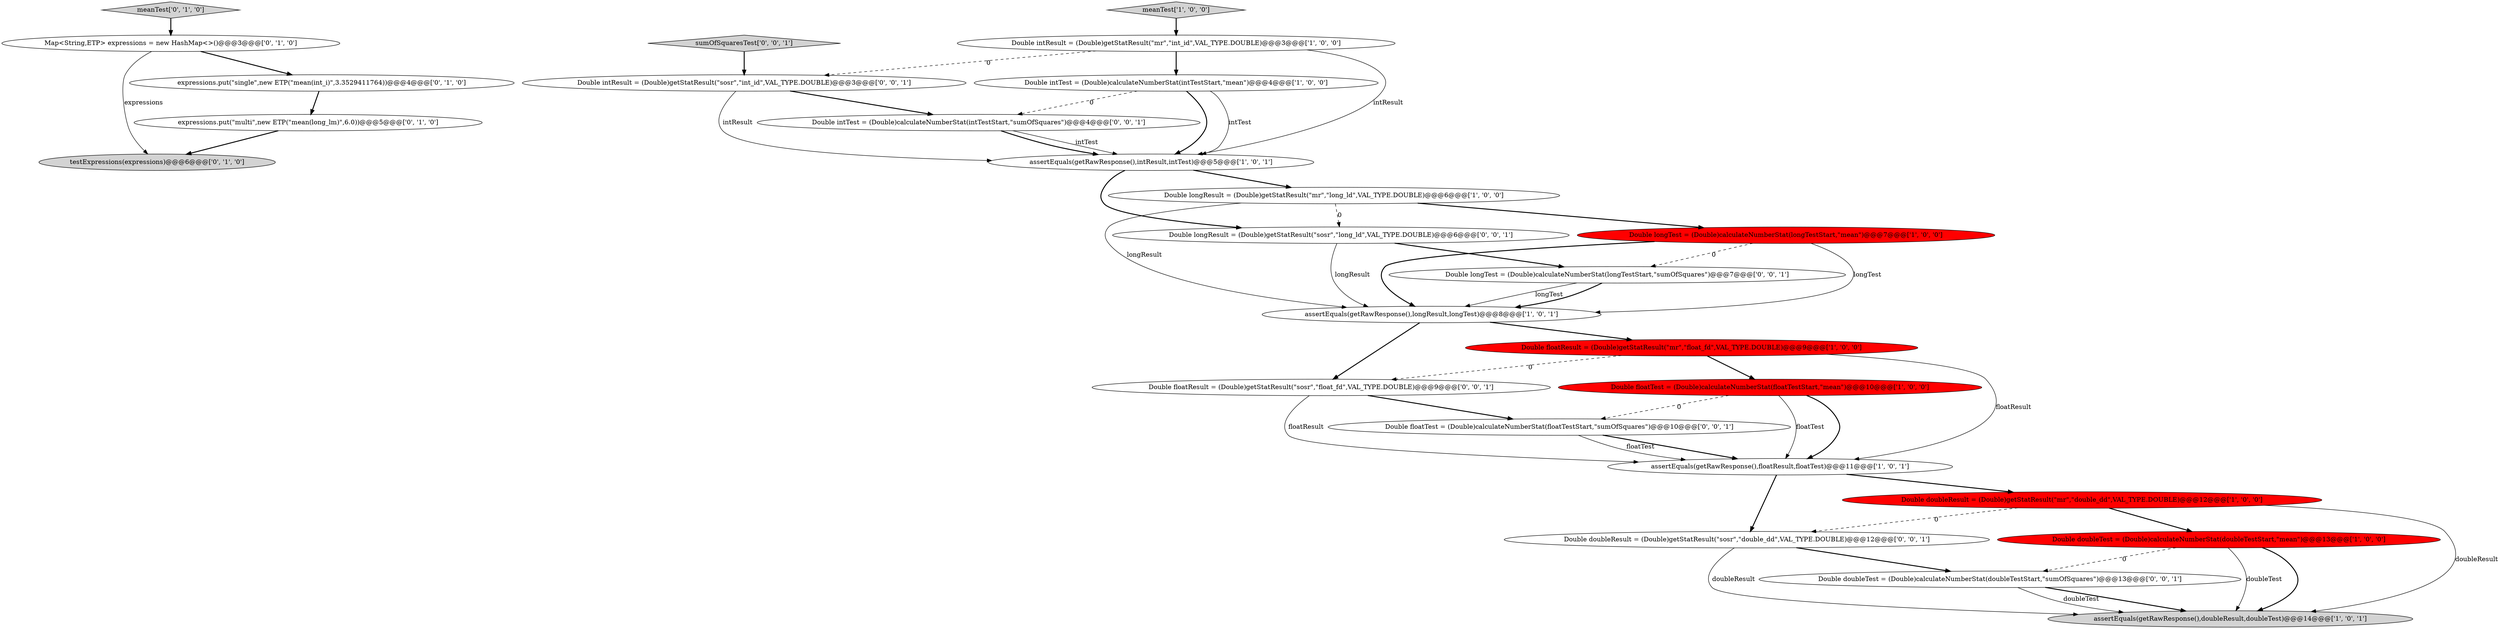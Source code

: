 digraph {
17 [style = filled, label = "testExpressions(expressions)@@@6@@@['0', '1', '0']", fillcolor = lightgray, shape = ellipse image = "AAA0AAABBB2BBB"];
23 [style = filled, label = "Double floatResult = (Double)getStatResult(\"sosr\",\"float_fd\",VAL_TYPE.DOUBLE)@@@9@@@['0', '0', '1']", fillcolor = white, shape = ellipse image = "AAA0AAABBB3BBB"];
6 [style = filled, label = "assertEquals(getRawResponse(),doubleResult,doubleTest)@@@14@@@['1', '0', '1']", fillcolor = lightgray, shape = ellipse image = "AAA0AAABBB1BBB"];
24 [style = filled, label = "Double doubleResult = (Double)getStatResult(\"sosr\",\"double_dd\",VAL_TYPE.DOUBLE)@@@12@@@['0', '0', '1']", fillcolor = white, shape = ellipse image = "AAA0AAABBB3BBB"];
21 [style = filled, label = "sumOfSquaresTest['0', '0', '1']", fillcolor = lightgray, shape = diamond image = "AAA0AAABBB3BBB"];
18 [style = filled, label = "Double doubleTest = (Double)calculateNumberStat(doubleTestStart,\"sumOfSquares\")@@@13@@@['0', '0', '1']", fillcolor = white, shape = ellipse image = "AAA0AAABBB3BBB"];
8 [style = filled, label = "assertEquals(getRawResponse(),intResult,intTest)@@@5@@@['1', '0', '1']", fillcolor = white, shape = ellipse image = "AAA0AAABBB1BBB"];
14 [style = filled, label = "expressions.put(\"single\",new ETP(\"mean(int_i)\",3.3529411764))@@@4@@@['0', '1', '0']", fillcolor = white, shape = ellipse image = "AAA0AAABBB2BBB"];
12 [style = filled, label = "Double doubleResult = (Double)getStatResult(\"mr\",\"double_dd\",VAL_TYPE.DOUBLE)@@@12@@@['1', '0', '0']", fillcolor = red, shape = ellipse image = "AAA1AAABBB1BBB"];
22 [style = filled, label = "Double intTest = (Double)calculateNumberStat(intTestStart,\"sumOfSquares\")@@@4@@@['0', '0', '1']", fillcolor = white, shape = ellipse image = "AAA0AAABBB3BBB"];
5 [style = filled, label = "Double doubleTest = (Double)calculateNumberStat(doubleTestStart,\"mean\")@@@13@@@['1', '0', '0']", fillcolor = red, shape = ellipse image = "AAA1AAABBB1BBB"];
13 [style = filled, label = "expressions.put(\"multi\",new ETP(\"mean(long_lm)\",6.0))@@@5@@@['0', '1', '0']", fillcolor = white, shape = ellipse image = "AAA0AAABBB2BBB"];
19 [style = filled, label = "Double longResult = (Double)getStatResult(\"sosr\",\"long_ld\",VAL_TYPE.DOUBLE)@@@6@@@['0', '0', '1']", fillcolor = white, shape = ellipse image = "AAA0AAABBB3BBB"];
2 [style = filled, label = "Double longResult = (Double)getStatResult(\"mr\",\"long_ld\",VAL_TYPE.DOUBLE)@@@6@@@['1', '0', '0']", fillcolor = white, shape = ellipse image = "AAA0AAABBB1BBB"];
1 [style = filled, label = "meanTest['1', '0', '0']", fillcolor = lightgray, shape = diamond image = "AAA0AAABBB1BBB"];
7 [style = filled, label = "Double floatResult = (Double)getStatResult(\"mr\",\"float_fd\",VAL_TYPE.DOUBLE)@@@9@@@['1', '0', '0']", fillcolor = red, shape = ellipse image = "AAA1AAABBB1BBB"];
9 [style = filled, label = "Double longTest = (Double)calculateNumberStat(longTestStart,\"mean\")@@@7@@@['1', '0', '0']", fillcolor = red, shape = ellipse image = "AAA1AAABBB1BBB"];
3 [style = filled, label = "Double intResult = (Double)getStatResult(\"mr\",\"int_id\",VAL_TYPE.DOUBLE)@@@3@@@['1', '0', '0']", fillcolor = white, shape = ellipse image = "AAA0AAABBB1BBB"];
4 [style = filled, label = "assertEquals(getRawResponse(),floatResult,floatTest)@@@11@@@['1', '0', '1']", fillcolor = white, shape = ellipse image = "AAA0AAABBB1BBB"];
20 [style = filled, label = "Double intResult = (Double)getStatResult(\"sosr\",\"int_id\",VAL_TYPE.DOUBLE)@@@3@@@['0', '0', '1']", fillcolor = white, shape = ellipse image = "AAA0AAABBB3BBB"];
26 [style = filled, label = "Double floatTest = (Double)calculateNumberStat(floatTestStart,\"sumOfSquares\")@@@10@@@['0', '0', '1']", fillcolor = white, shape = ellipse image = "AAA0AAABBB3BBB"];
0 [style = filled, label = "Double floatTest = (Double)calculateNumberStat(floatTestStart,\"mean\")@@@10@@@['1', '0', '0']", fillcolor = red, shape = ellipse image = "AAA1AAABBB1BBB"];
10 [style = filled, label = "Double intTest = (Double)calculateNumberStat(intTestStart,\"mean\")@@@4@@@['1', '0', '0']", fillcolor = white, shape = ellipse image = "AAA0AAABBB1BBB"];
11 [style = filled, label = "assertEquals(getRawResponse(),longResult,longTest)@@@8@@@['1', '0', '1']", fillcolor = white, shape = ellipse image = "AAA0AAABBB1BBB"];
15 [style = filled, label = "meanTest['0', '1', '0']", fillcolor = lightgray, shape = diamond image = "AAA0AAABBB2BBB"];
16 [style = filled, label = "Map<String,ETP> expressions = new HashMap<>()@@@3@@@['0', '1', '0']", fillcolor = white, shape = ellipse image = "AAA0AAABBB2BBB"];
25 [style = filled, label = "Double longTest = (Double)calculateNumberStat(longTestStart,\"sumOfSquares\")@@@7@@@['0', '0', '1']", fillcolor = white, shape = ellipse image = "AAA0AAABBB3BBB"];
2->19 [style = dashed, label="0"];
4->24 [style = bold, label=""];
7->23 [style = dashed, label="0"];
3->8 [style = solid, label="intResult"];
9->11 [style = bold, label=""];
12->5 [style = bold, label=""];
22->8 [style = solid, label="intTest"];
8->19 [style = bold, label=""];
25->11 [style = solid, label="longTest"];
12->6 [style = solid, label="doubleResult"];
1->3 [style = bold, label=""];
23->26 [style = bold, label=""];
10->8 [style = solid, label="intTest"];
7->0 [style = bold, label=""];
0->26 [style = dashed, label="0"];
2->9 [style = bold, label=""];
10->22 [style = dashed, label="0"];
23->4 [style = solid, label="floatResult"];
15->16 [style = bold, label=""];
5->18 [style = dashed, label="0"];
26->4 [style = bold, label=""];
24->18 [style = bold, label=""];
26->4 [style = solid, label="floatTest"];
19->25 [style = bold, label=""];
20->22 [style = bold, label=""];
22->8 [style = bold, label=""];
3->10 [style = bold, label=""];
13->17 [style = bold, label=""];
21->20 [style = bold, label=""];
5->6 [style = bold, label=""];
10->8 [style = bold, label=""];
8->2 [style = bold, label=""];
18->6 [style = bold, label=""];
0->4 [style = bold, label=""];
25->11 [style = bold, label=""];
12->24 [style = dashed, label="0"];
3->20 [style = dashed, label="0"];
9->25 [style = dashed, label="0"];
20->8 [style = solid, label="intResult"];
4->12 [style = bold, label=""];
9->11 [style = solid, label="longTest"];
16->14 [style = bold, label=""];
16->17 [style = solid, label="expressions"];
18->6 [style = solid, label="doubleTest"];
14->13 [style = bold, label=""];
7->4 [style = solid, label="floatResult"];
0->4 [style = solid, label="floatTest"];
19->11 [style = solid, label="longResult"];
2->11 [style = solid, label="longResult"];
11->23 [style = bold, label=""];
11->7 [style = bold, label=""];
5->6 [style = solid, label="doubleTest"];
24->6 [style = solid, label="doubleResult"];
}
